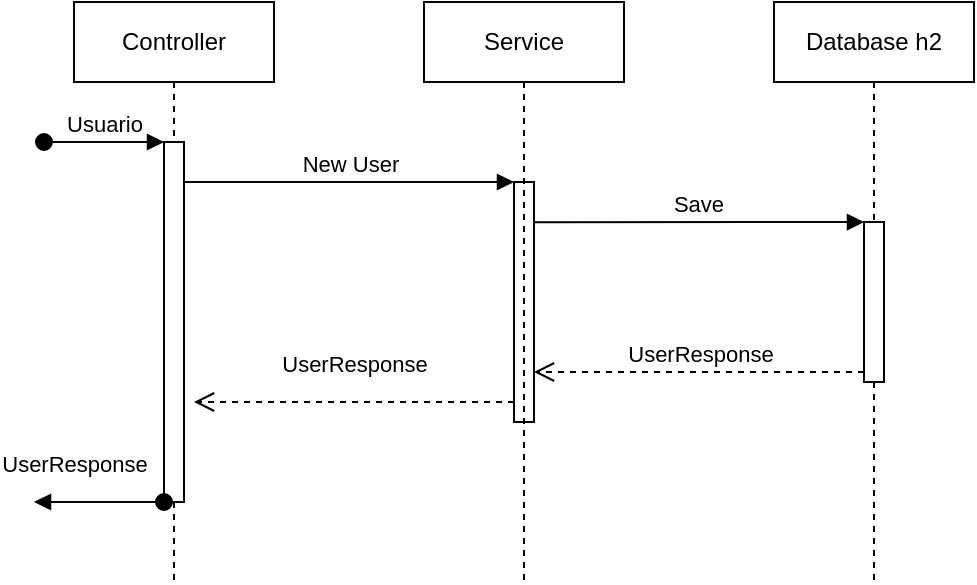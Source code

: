 <mxfile version="24.0.0" type="google">
  <diagram name="Page-1" id="2YBvvXClWsGukQMizWep">
    <mxGraphModel grid="1" page="1" gridSize="10" guides="1" tooltips="1" connect="1" arrows="1" fold="1" pageScale="1" pageWidth="850" pageHeight="1100" math="0" shadow="0">
      <root>
        <mxCell id="0" />
        <mxCell id="1" parent="0" />
        <mxCell id="aM9ryv3xv72pqoxQDRHE-1" value="Controller" style="shape=umlLifeline;perimeter=lifelinePerimeter;whiteSpace=wrap;html=1;container=0;dropTarget=0;collapsible=0;recursiveResize=0;outlineConnect=0;portConstraint=eastwest;newEdgeStyle={&quot;edgeStyle&quot;:&quot;elbowEdgeStyle&quot;,&quot;elbow&quot;:&quot;vertical&quot;,&quot;curved&quot;:0,&quot;rounded&quot;:0};" vertex="1" parent="1">
          <mxGeometry x="50" y="40" width="100" height="290" as="geometry" />
        </mxCell>
        <mxCell id="aM9ryv3xv72pqoxQDRHE-2" value="" style="html=1;points=[];perimeter=orthogonalPerimeter;outlineConnect=0;targetShapes=umlLifeline;portConstraint=eastwest;newEdgeStyle={&quot;edgeStyle&quot;:&quot;elbowEdgeStyle&quot;,&quot;elbow&quot;:&quot;vertical&quot;,&quot;curved&quot;:0,&quot;rounded&quot;:0};" vertex="1" parent="aM9ryv3xv72pqoxQDRHE-1">
          <mxGeometry x="45" y="70" width="10" height="180" as="geometry" />
        </mxCell>
        <mxCell id="aM9ryv3xv72pqoxQDRHE-3" value="Usuario" style="html=1;verticalAlign=bottom;startArrow=oval;endArrow=block;startSize=8;edgeStyle=elbowEdgeStyle;elbow=vertical;curved=0;rounded=0;" edge="1" parent="aM9ryv3xv72pqoxQDRHE-1" target="aM9ryv3xv72pqoxQDRHE-2">
          <mxGeometry relative="1" as="geometry">
            <mxPoint x="-15" y="70" as="sourcePoint" />
          </mxGeometry>
        </mxCell>
        <mxCell id="LqsI-rOXUMGuYAvuFEgq-1" value="" style="html=1;points=[];perimeter=orthogonalPerimeter;outlineConnect=0;targetShapes=umlLifeline;portConstraint=eastwest;newEdgeStyle={&quot;edgeStyle&quot;:&quot;elbowEdgeStyle&quot;,&quot;elbow&quot;:&quot;vertical&quot;,&quot;curved&quot;:0,&quot;rounded&quot;:0};" vertex="1" parent="1">
          <mxGeometry x="270" y="130" width="10" height="120" as="geometry" />
        </mxCell>
        <mxCell id="LqsI-rOXUMGuYAvuFEgq-2" value="New User" style="html=1;verticalAlign=bottom;endArrow=block;edgeStyle=elbowEdgeStyle;elbow=vertical;curved=0;rounded=0;" edge="1" parent="1" source="aM9ryv3xv72pqoxQDRHE-2" target="LqsI-rOXUMGuYAvuFEgq-1">
          <mxGeometry x="0.003" relative="1" as="geometry">
            <mxPoint x="110" y="120.07" as="sourcePoint" />
            <Array as="points">
              <mxPoint x="140" y="130" />
            </Array>
            <mxPoint as="offset" />
          </mxGeometry>
        </mxCell>
        <mxCell id="LqsI-rOXUMGuYAvuFEgq-3" value="UserResponse" style="html=1;verticalAlign=bottom;endArrow=open;dashed=1;endSize=8;edgeStyle=elbowEdgeStyle;elbow=vertical;curved=0;rounded=0;" edge="1" parent="1" source="LqsI-rOXUMGuYAvuFEgq-1">
          <mxGeometry y="-10" relative="1" as="geometry">
            <mxPoint x="110" y="240" as="targetPoint" />
            <Array as="points">
              <mxPoint x="170" y="240" />
            </Array>
            <mxPoint as="offset" />
          </mxGeometry>
        </mxCell>
        <mxCell id="LqsI-rOXUMGuYAvuFEgq-11" value="Service" style="shape=umlLifeline;perimeter=lifelinePerimeter;whiteSpace=wrap;html=1;container=0;dropTarget=0;collapsible=0;recursiveResize=0;outlineConnect=0;portConstraint=eastwest;newEdgeStyle={&quot;edgeStyle&quot;:&quot;elbowEdgeStyle&quot;,&quot;elbow&quot;:&quot;vertical&quot;,&quot;curved&quot;:0,&quot;rounded&quot;:0};" vertex="1" parent="1">
          <mxGeometry x="225" y="40" width="100" height="290" as="geometry" />
        </mxCell>
        <mxCell id="LqsI-rOXUMGuYAvuFEgq-14" value="Database h2" style="shape=umlLifeline;perimeter=lifelinePerimeter;whiteSpace=wrap;html=1;container=0;dropTarget=0;collapsible=0;recursiveResize=0;outlineConnect=0;portConstraint=eastwest;newEdgeStyle={&quot;edgeStyle&quot;:&quot;elbowEdgeStyle&quot;,&quot;elbow&quot;:&quot;vertical&quot;,&quot;curved&quot;:0,&quot;rounded&quot;:0};" vertex="1" parent="1">
          <mxGeometry x="400" y="40" width="100" height="290" as="geometry" />
        </mxCell>
        <mxCell id="LqsI-rOXUMGuYAvuFEgq-17" value="" style="html=1;points=[];perimeter=orthogonalPerimeter;outlineConnect=0;targetShapes=umlLifeline;portConstraint=eastwest;newEdgeStyle={&quot;edgeStyle&quot;:&quot;elbowEdgeStyle&quot;,&quot;elbow&quot;:&quot;vertical&quot;,&quot;curved&quot;:0,&quot;rounded&quot;:0};" vertex="1" parent="LqsI-rOXUMGuYAvuFEgq-14">
          <mxGeometry x="45" y="110" width="10" height="80" as="geometry" />
        </mxCell>
        <mxCell id="LqsI-rOXUMGuYAvuFEgq-18" value="Save" style="html=1;verticalAlign=bottom;endArrow=block;edgeStyle=elbowEdgeStyle;elbow=vertical;curved=0;rounded=0;" edge="1" parent="1" target="LqsI-rOXUMGuYAvuFEgq-17">
          <mxGeometry relative="1" as="geometry">
            <mxPoint x="280" y="150.1" as="sourcePoint" />
          </mxGeometry>
        </mxCell>
        <mxCell id="LqsI-rOXUMGuYAvuFEgq-19" value="UserResponse" style="html=1;verticalAlign=bottom;endArrow=open;dashed=1;endSize=8;edgeStyle=elbowEdgeStyle;elbow=vertical;curved=0;rounded=0;" edge="1" parent="1" source="LqsI-rOXUMGuYAvuFEgq-17">
          <mxGeometry relative="1" as="geometry">
            <mxPoint x="280" y="225.1" as="targetPoint" />
          </mxGeometry>
        </mxCell>
        <mxCell id="3KSzHejeB9PDisyXn5Gs-1" value="UserResponse" style="html=1;verticalAlign=bottom;startArrow=oval;endArrow=block;startSize=8;edgeStyle=elbowEdgeStyle;elbow=vertical;curved=0;rounded=0;" edge="1" parent="1">
          <mxGeometry x="0.385" y="-10" relative="1" as="geometry">
            <mxPoint x="95" y="290" as="sourcePoint" />
            <mxPoint x="30" y="290" as="targetPoint" />
            <Array as="points">
              <mxPoint x="70" y="290" />
            </Array>
            <mxPoint as="offset" />
          </mxGeometry>
        </mxCell>
      </root>
    </mxGraphModel>
  </diagram>
</mxfile>
